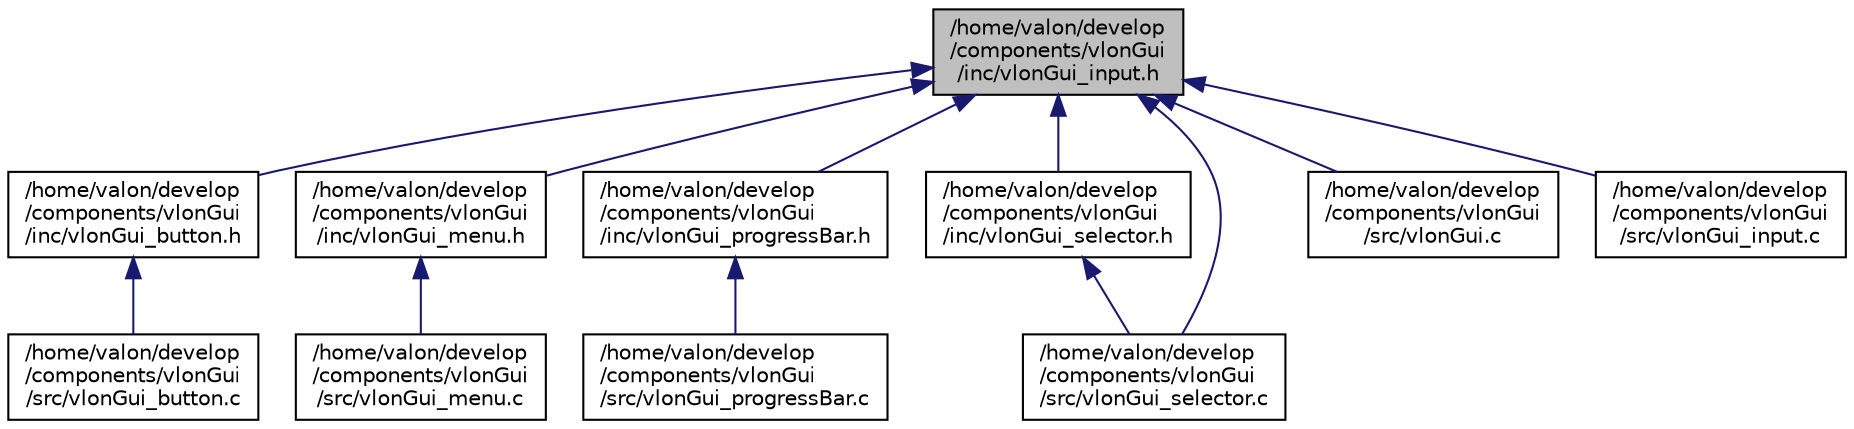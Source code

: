digraph "/home/valon/develop/components/vlonGui/inc/vlonGui_input.h"
{
  edge [fontname="Helvetica",fontsize="10",labelfontname="Helvetica",labelfontsize="10"];
  node [fontname="Helvetica",fontsize="10",shape=record];
  Node2 [label="/home/valon/develop\l/components/vlonGui\l/inc/vlonGui_input.h",height=0.2,width=0.4,color="black", fillcolor="grey75", style="filled", fontcolor="black"];
  Node2 -> Node3 [dir="back",color="midnightblue",fontsize="10",style="solid",fontname="Helvetica"];
  Node3 [label="/home/valon/develop\l/components/vlonGui\l/inc/vlonGui_button.h",height=0.2,width=0.4,color="black", fillcolor="white", style="filled",URL="$vlonGui__button_8h.html"];
  Node3 -> Node4 [dir="back",color="midnightblue",fontsize="10",style="solid",fontname="Helvetica"];
  Node4 [label="/home/valon/develop\l/components/vlonGui\l/src/vlonGui_button.c",height=0.2,width=0.4,color="black", fillcolor="white", style="filled",URL="$vlonGui__button_8c.html"];
  Node2 -> Node5 [dir="back",color="midnightblue",fontsize="10",style="solid",fontname="Helvetica"];
  Node5 [label="/home/valon/develop\l/components/vlonGui\l/inc/vlonGui_menu.h",height=0.2,width=0.4,color="black", fillcolor="white", style="filled",URL="$vlonGui__menu_8h.html"];
  Node5 -> Node6 [dir="back",color="midnightblue",fontsize="10",style="solid",fontname="Helvetica"];
  Node6 [label="/home/valon/develop\l/components/vlonGui\l/src/vlonGui_menu.c",height=0.2,width=0.4,color="black", fillcolor="white", style="filled",URL="$vlonGui__menu_8c.html"];
  Node2 -> Node7 [dir="back",color="midnightblue",fontsize="10",style="solid",fontname="Helvetica"];
  Node7 [label="/home/valon/develop\l/components/vlonGui\l/inc/vlonGui_progressBar.h",height=0.2,width=0.4,color="black", fillcolor="white", style="filled",URL="$vlonGui__progressBar_8h.html"];
  Node7 -> Node8 [dir="back",color="midnightblue",fontsize="10",style="solid",fontname="Helvetica"];
  Node8 [label="/home/valon/develop\l/components/vlonGui\l/src/vlonGui_progressBar.c",height=0.2,width=0.4,color="black", fillcolor="white", style="filled",URL="$vlonGui__progressBar_8c.html"];
  Node2 -> Node9 [dir="back",color="midnightblue",fontsize="10",style="solid",fontname="Helvetica"];
  Node9 [label="/home/valon/develop\l/components/vlonGui\l/inc/vlonGui_selector.h",height=0.2,width=0.4,color="black", fillcolor="white", style="filled",URL="$vlonGui__selector_8h.html"];
  Node9 -> Node10 [dir="back",color="midnightblue",fontsize="10",style="solid",fontname="Helvetica"];
  Node10 [label="/home/valon/develop\l/components/vlonGui\l/src/vlonGui_selector.c",height=0.2,width=0.4,color="black", fillcolor="white", style="filled",URL="$vlonGui__selector_8c.html"];
  Node2 -> Node11 [dir="back",color="midnightblue",fontsize="10",style="solid",fontname="Helvetica"];
  Node11 [label="/home/valon/develop\l/components/vlonGui\l/src/vlonGui.c",height=0.2,width=0.4,color="black", fillcolor="white", style="filled",URL="$vlonGui_8c.html"];
  Node2 -> Node12 [dir="back",color="midnightblue",fontsize="10",style="solid",fontname="Helvetica"];
  Node12 [label="/home/valon/develop\l/components/vlonGui\l/src/vlonGui_input.c",height=0.2,width=0.4,color="black", fillcolor="white", style="filled",URL="$vlonGui__input_8c.html"];
  Node2 -> Node10 [dir="back",color="midnightblue",fontsize="10",style="solid",fontname="Helvetica"];
}

